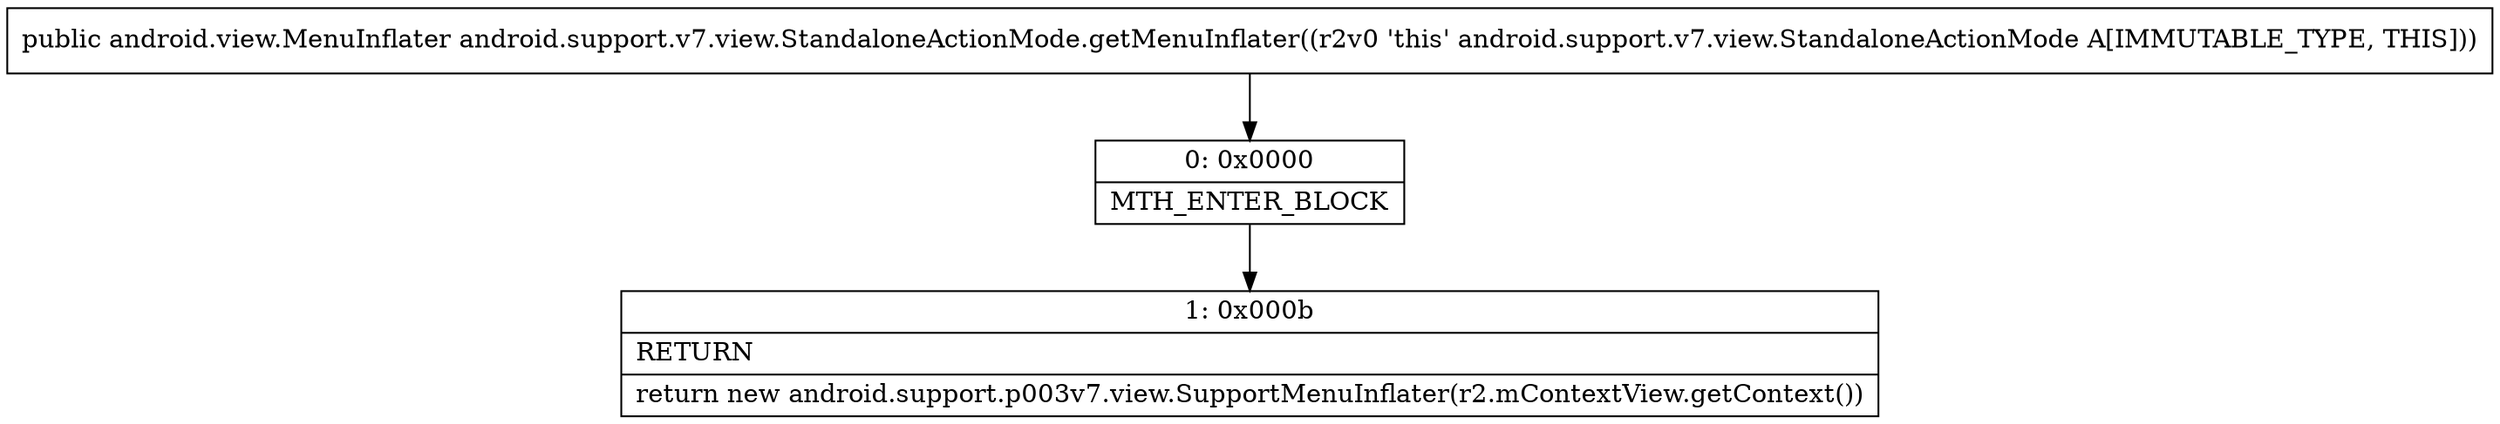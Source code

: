 digraph "CFG forandroid.support.v7.view.StandaloneActionMode.getMenuInflater()Landroid\/view\/MenuInflater;" {
Node_0 [shape=record,label="{0\:\ 0x0000|MTH_ENTER_BLOCK\l}"];
Node_1 [shape=record,label="{1\:\ 0x000b|RETURN\l|return new android.support.p003v7.view.SupportMenuInflater(r2.mContextView.getContext())\l}"];
MethodNode[shape=record,label="{public android.view.MenuInflater android.support.v7.view.StandaloneActionMode.getMenuInflater((r2v0 'this' android.support.v7.view.StandaloneActionMode A[IMMUTABLE_TYPE, THIS])) }"];
MethodNode -> Node_0;
Node_0 -> Node_1;
}

